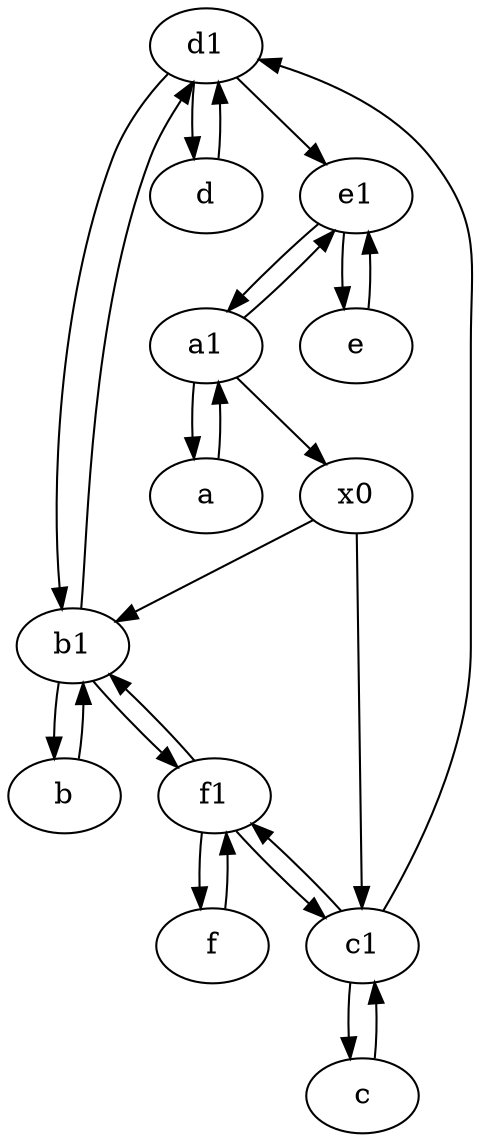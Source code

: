 digraph  {
	d1 [pos="25,30!"];
	b1 [pos="45,20!"];
	c [pos="20,10!"];
	d [pos="20,30!"];
	b [pos="50,20!"];
	c1 [pos="30,15!"];
	a1 [pos="40,15!"];
	a [pos="40,10!"];
	e [pos="30,50!"];
	x0;
	f1;
	e1 [pos="25,45!"];
	f [pos="15,45!"];
	a1 -> e1;
	e1 -> e;
	b1 -> f1;
	x0 -> b1;
	e -> e1;
	f1 -> b1;
	b -> b1;
	a1 -> a;
	d1 -> d;
	d1 -> e1;
	f -> f1;
	x0 -> c1;
	a -> a1;
	f1 -> c1;
	a1 -> x0;
	e1 -> a1;
	c -> c1;
	c1 -> d1;
	b1 -> d1;
	d1 -> b1;
	d -> d1;
	f1 -> f;
	b1 -> b;
	c1 -> c;
	c1 -> f1;

	}